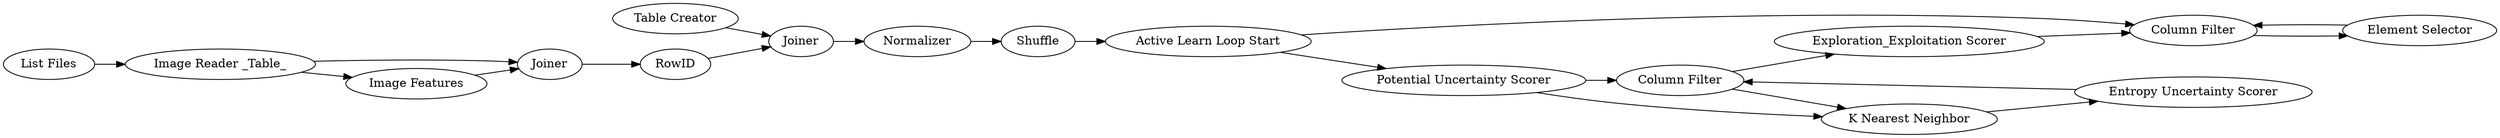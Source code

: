 digraph {
	147 -> 153
	153 -> 160
	192 -> 196
	159 -> 160
	170 -> 147
	179 -> 189
	146 -> 147
	165 -> 172
	170 -> 146
	172 -> 179
	169 -> 170
	190 -> 191
	190 -> 192
	189 -> 190
	188 -> 190
	196 -> 193
	160 -> 165
	189 -> 191
	193 -> 196
	179 -> 196
	191 -> 188
	170 [label="Image Reader _Table_"]
	165 [label=Normalizer]
	179 [label="Active Learn Loop Start"]
	190 [label="Column Filter"]
	192 [label="Exploration_Exploitation Scorer"]
	189 [label="Potential Uncertainty Scorer"]
	169 [label="List Files"]
	188 [label="Entropy Uncertainty Scorer"]
	196 [label="Column Filter"]
	191 [label="K Nearest Neighbor"]
	153 [label=RowID]
	147 [label=Joiner]
	193 [label="Element Selector"]
	159 [label="Table Creator"]
	172 [label=Shuffle]
	146 [label="Image Features"]
	160 [label=Joiner]
	rankdir=LR
}

